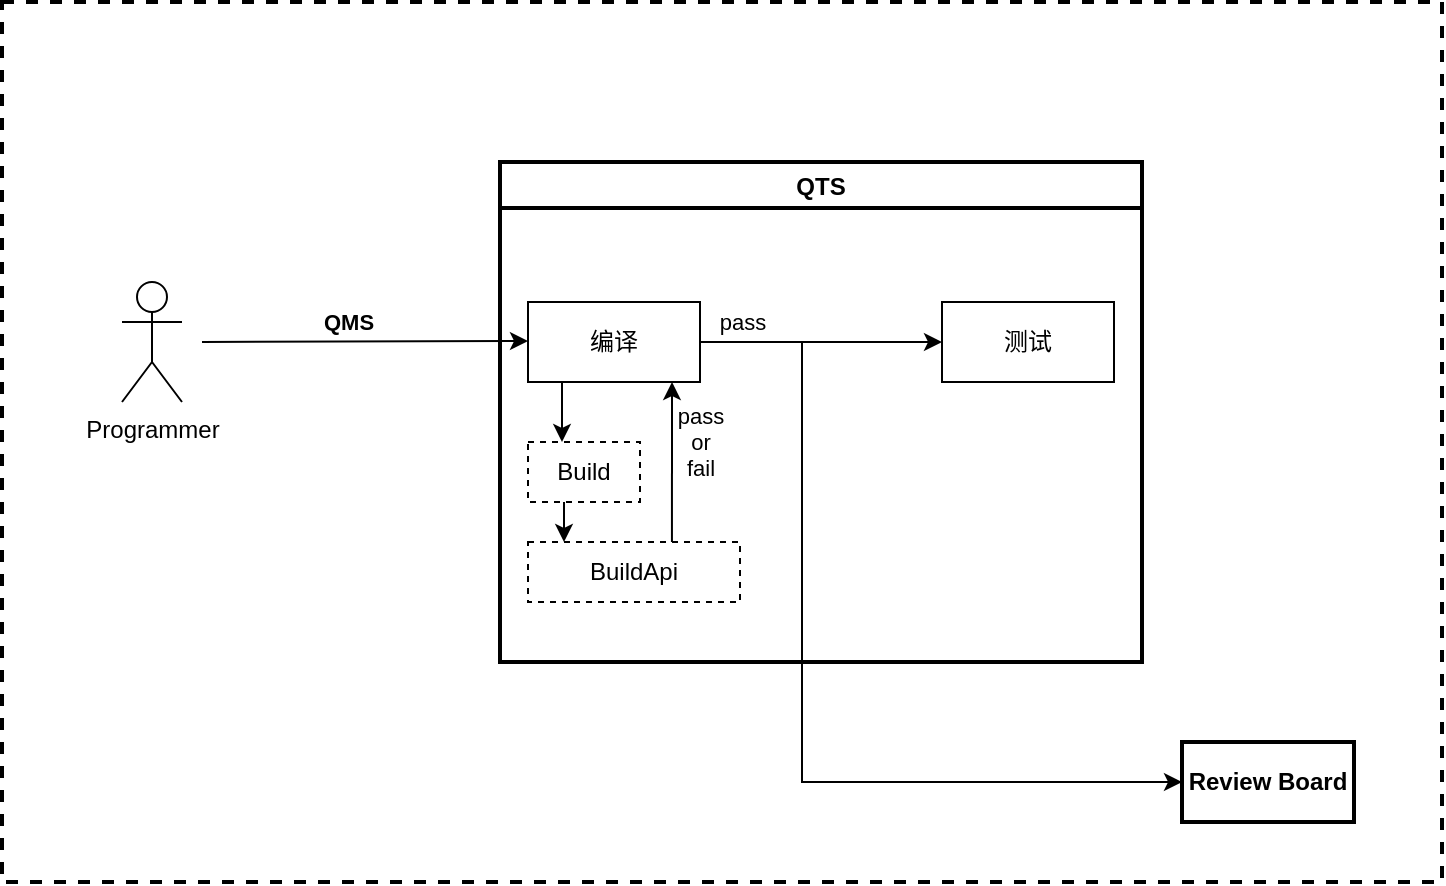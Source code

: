 <mxfile version="17.1.2" type="github">
  <diagram id="KRCkwF7UMcxsF0npVzNk" name="Page-1">
    <mxGraphModel dx="1422" dy="762" grid="1" gridSize="10" guides="1" tooltips="1" connect="1" arrows="1" fold="1" page="1" pageScale="1" pageWidth="827" pageHeight="1169" math="0" shadow="0">
      <root>
        <mxCell id="0" />
        <mxCell id="1" parent="0" />
        <mxCell id="hlYMaUh95QLCfFR3uZFP-17" value="" style="rounded=0;whiteSpace=wrap;html=1;dashed=1;strokeWidth=2;" vertex="1" parent="1">
          <mxGeometry x="30" y="120" width="720" height="440" as="geometry" />
        </mxCell>
        <mxCell id="hlYMaUh95QLCfFR3uZFP-1" value="Programmer" style="shape=umlActor;verticalLabelPosition=bottom;verticalAlign=top;html=1;outlineConnect=0;" vertex="1" parent="1">
          <mxGeometry x="90" y="260" width="30" height="60" as="geometry" />
        </mxCell>
        <mxCell id="hlYMaUh95QLCfFR3uZFP-6" value="QTS" style="swimlane;strokeWidth=2;" vertex="1" parent="1">
          <mxGeometry x="279" y="200" width="321" height="250" as="geometry" />
        </mxCell>
        <mxCell id="hlYMaUh95QLCfFR3uZFP-11" value="" style="edgeStyle=orthogonalEdgeStyle;rounded=0;orthogonalLoop=1;jettySize=auto;html=1;" edge="1" parent="hlYMaUh95QLCfFR3uZFP-6" source="hlYMaUh95QLCfFR3uZFP-7" target="hlYMaUh95QLCfFR3uZFP-9">
          <mxGeometry relative="1" as="geometry">
            <Array as="points">
              <mxPoint x="31" y="120" />
              <mxPoint x="31" y="120" />
            </Array>
          </mxGeometry>
        </mxCell>
        <mxCell id="hlYMaUh95QLCfFR3uZFP-7" value="编译" style="whiteSpace=wrap;html=1;" vertex="1" parent="hlYMaUh95QLCfFR3uZFP-6">
          <mxGeometry x="14" y="70" width="86" height="40" as="geometry" />
        </mxCell>
        <mxCell id="hlYMaUh95QLCfFR3uZFP-8" value="测试" style="whiteSpace=wrap;html=1;" vertex="1" parent="hlYMaUh95QLCfFR3uZFP-6">
          <mxGeometry x="221" y="70" width="86" height="40" as="geometry" />
        </mxCell>
        <mxCell id="hlYMaUh95QLCfFR3uZFP-9" value="Build" style="whiteSpace=wrap;html=1;dashed=1;" vertex="1" parent="hlYMaUh95QLCfFR3uZFP-6">
          <mxGeometry x="14" y="140" width="56" height="30" as="geometry" />
        </mxCell>
        <mxCell id="hlYMaUh95QLCfFR3uZFP-4" value="" style="endArrow=classic;html=1;rounded=0;" edge="1" parent="hlYMaUh95QLCfFR3uZFP-6">
          <mxGeometry width="50" height="50" relative="1" as="geometry">
            <mxPoint x="-149" y="90" as="sourcePoint" />
            <mxPoint x="14" y="89.5" as="targetPoint" />
          </mxGeometry>
        </mxCell>
        <mxCell id="hlYMaUh95QLCfFR3uZFP-5" value="QMS" style="edgeLabel;html=1;align=center;verticalAlign=middle;resizable=0;points=[];fontStyle=1" vertex="1" connectable="0" parent="hlYMaUh95QLCfFR3uZFP-4">
          <mxGeometry x="-0.243" y="2" relative="1" as="geometry">
            <mxPoint x="11" y="-8" as="offset" />
          </mxGeometry>
        </mxCell>
        <mxCell id="hlYMaUh95QLCfFR3uZFP-16" value="" style="endArrow=classic;html=1;rounded=0;" edge="1" parent="hlYMaUh95QLCfFR3uZFP-6">
          <mxGeometry width="50" height="50" relative="1" as="geometry">
            <mxPoint x="151" y="160" as="sourcePoint" />
            <mxPoint x="221" y="90" as="targetPoint" />
            <Array as="points">
              <mxPoint x="151" y="90" />
            </Array>
          </mxGeometry>
        </mxCell>
        <mxCell id="hlYMaUh95QLCfFR3uZFP-20" value="BuildApi" style="whiteSpace=wrap;html=1;dashed=1;" vertex="1" parent="hlYMaUh95QLCfFR3uZFP-6">
          <mxGeometry x="14" y="190" width="106" height="30" as="geometry" />
        </mxCell>
        <mxCell id="hlYMaUh95QLCfFR3uZFP-23" value="" style="endArrow=classic;html=1;rounded=0;exitX=0.679;exitY=0;exitDx=0;exitDy=0;exitPerimeter=0;" edge="1" parent="hlYMaUh95QLCfFR3uZFP-6" source="hlYMaUh95QLCfFR3uZFP-20">
          <mxGeometry width="50" height="50" relative="1" as="geometry">
            <mxPoint x="81" y="180" as="sourcePoint" />
            <mxPoint x="86" y="110" as="targetPoint" />
          </mxGeometry>
        </mxCell>
        <mxCell id="hlYMaUh95QLCfFR3uZFP-24" value="" style="endArrow=classic;html=1;rounded=0;" edge="1" parent="hlYMaUh95QLCfFR3uZFP-6">
          <mxGeometry width="50" height="50" relative="1" as="geometry">
            <mxPoint x="32" y="170" as="sourcePoint" />
            <mxPoint x="32" y="190" as="targetPoint" />
          </mxGeometry>
        </mxCell>
        <mxCell id="hlYMaUh95QLCfFR3uZFP-12" value="&lt;b&gt;Review Board&lt;/b&gt;" style="whiteSpace=wrap;html=1;strokeWidth=2;" vertex="1" parent="1">
          <mxGeometry x="620" y="490" width="86" height="40" as="geometry" />
        </mxCell>
        <mxCell id="hlYMaUh95QLCfFR3uZFP-14" value="" style="endArrow=classic;html=1;rounded=0;entryX=0;entryY=0.5;entryDx=0;entryDy=0;entryPerimeter=0;exitX=1;exitY=0.5;exitDx=0;exitDy=0;" edge="1" parent="1" source="hlYMaUh95QLCfFR3uZFP-7" target="hlYMaUh95QLCfFR3uZFP-12">
          <mxGeometry width="50" height="50" relative="1" as="geometry">
            <mxPoint x="100" y="210" as="sourcePoint" />
            <mxPoint x="430" y="490" as="targetPoint" />
            <Array as="points">
              <mxPoint x="430" y="290" />
              <mxPoint x="430" y="360" />
              <mxPoint x="430" y="510" />
            </Array>
          </mxGeometry>
        </mxCell>
        <mxCell id="hlYMaUh95QLCfFR3uZFP-15" value="pass&lt;br&gt;or&lt;br&gt;fail" style="edgeLabel;html=1;align=center;verticalAlign=middle;resizable=0;points=[];" vertex="1" connectable="0" parent="hlYMaUh95QLCfFR3uZFP-14">
          <mxGeometry x="-0.421" y="-3" relative="1" as="geometry">
            <mxPoint x="-48" y="-33" as="offset" />
          </mxGeometry>
        </mxCell>
        <mxCell id="hlYMaUh95QLCfFR3uZFP-19" value="pass" style="edgeLabel;html=1;align=center;verticalAlign=middle;resizable=0;points=[];" vertex="1" connectable="0" parent="1">
          <mxGeometry x="400" y="280" as="geometry" />
        </mxCell>
      </root>
    </mxGraphModel>
  </diagram>
</mxfile>
